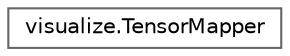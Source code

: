 digraph "Graphical Class Hierarchy"
{
 // LATEX_PDF_SIZE
  bgcolor="transparent";
  edge [fontname=Helvetica,fontsize=10,labelfontname=Helvetica,labelfontsize=10];
  node [fontname=Helvetica,fontsize=10,shape=box,height=0.2,width=0.4];
  rankdir="LR";
  Node0 [id="Node000000",label="visualize.TensorMapper",height=0.2,width=0.4,color="grey40", fillcolor="white", style="filled",URL="$classvisualize_1_1_tensor_mapper.html",tooltip=" "];
}
